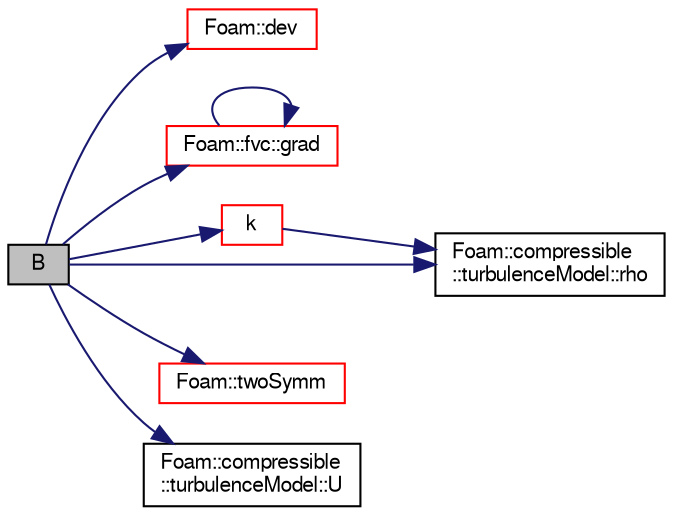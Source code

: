 digraph "B"
{
  bgcolor="transparent";
  edge [fontname="FreeSans",fontsize="10",labelfontname="FreeSans",labelfontsize="10"];
  node [fontname="FreeSans",fontsize="10",shape=record];
  rankdir="LR";
  Node438 [label="B",height=0.2,width=0.4,color="black", fillcolor="grey75", style="filled", fontcolor="black"];
  Node438 -> Node439 [color="midnightblue",fontsize="10",style="solid",fontname="FreeSans"];
  Node439 [label="Foam::dev",height=0.2,width=0.4,color="red",URL="$a21124.html#a042ede1d98e91923a7cc5e14e9f86854"];
  Node438 -> Node443 [color="midnightblue",fontsize="10",style="solid",fontname="FreeSans"];
  Node443 [label="Foam::fvc::grad",height=0.2,width=0.4,color="red",URL="$a21134.html#a7c00ec90ecc15ed3005255e42c52827a"];
  Node443 -> Node443 [color="midnightblue",fontsize="10",style="solid",fontname="FreeSans"];
  Node438 -> Node446 [color="midnightblue",fontsize="10",style="solid",fontname="FreeSans"];
  Node446 [label="k",height=0.2,width=0.4,color="red",URL="$a30650.html#a2cc3daa68147a9052c2b37e9ac37eca4",tooltip="Return SGS kinetic energy. "];
  Node446 -> Node454 [color="midnightblue",fontsize="10",style="solid",fontname="FreeSans"];
  Node454 [label="Foam::compressible\l::turbulenceModel::rho",height=0.2,width=0.4,color="black",URL="$a30818.html#a85451bc9acf825ab1d3c3c143714bc38",tooltip="Access function to density field. "];
  Node438 -> Node454 [color="midnightblue",fontsize="10",style="solid",fontname="FreeSans"];
  Node438 -> Node459 [color="midnightblue",fontsize="10",style="solid",fontname="FreeSans"];
  Node459 [label="Foam::twoSymm",height=0.2,width=0.4,color="red",URL="$a21124.html#a446550beb700669a32e76d9b87d5e043"];
  Node438 -> Node456 [color="midnightblue",fontsize="10",style="solid",fontname="FreeSans"];
  Node456 [label="Foam::compressible\l::turbulenceModel::U",height=0.2,width=0.4,color="black",URL="$a30818.html#a536d168d7b335fe81f506f232b5b4872",tooltip="Access function to velocity field. "];
}
